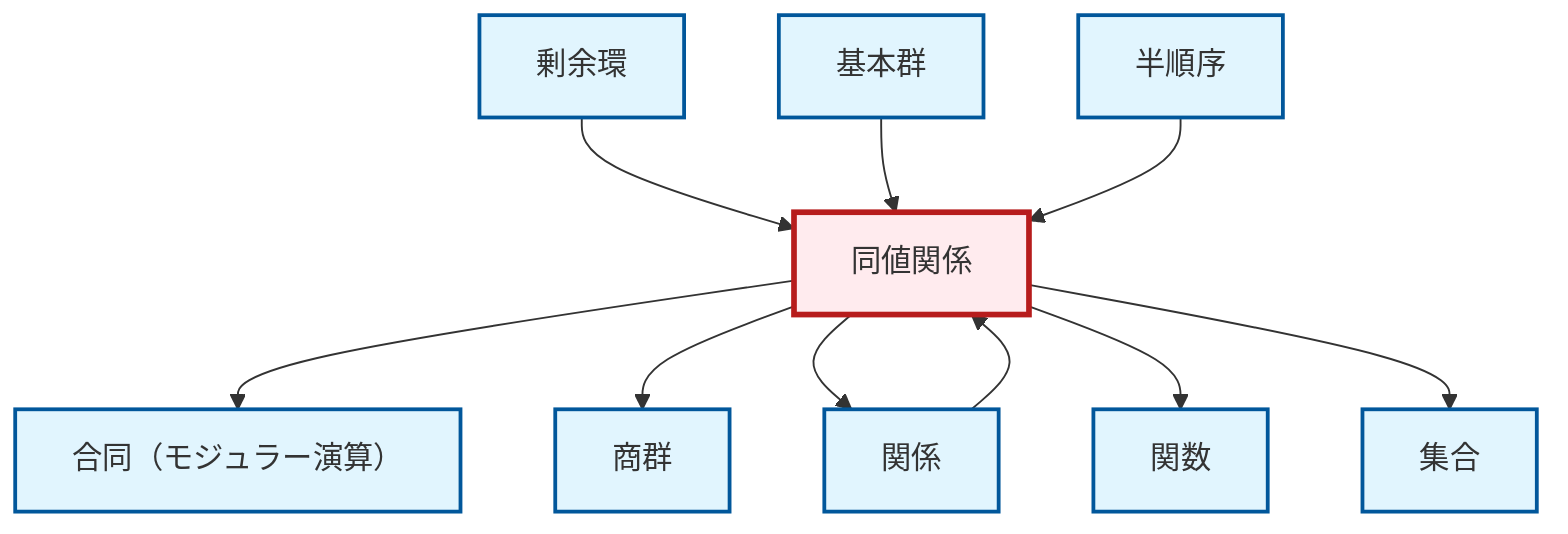 graph TD
    classDef definition fill:#e1f5fe,stroke:#01579b,stroke-width:2px
    classDef theorem fill:#f3e5f5,stroke:#4a148c,stroke-width:2px
    classDef axiom fill:#fff3e0,stroke:#e65100,stroke-width:2px
    classDef example fill:#e8f5e9,stroke:#1b5e20,stroke-width:2px
    classDef current fill:#ffebee,stroke:#b71c1c,stroke-width:3px
    def-partial-order["半順序"]:::definition
    def-congruence["合同（モジュラー演算）"]:::definition
    def-set["集合"]:::definition
    def-function["関数"]:::definition
    def-relation["関係"]:::definition
    def-quotient-group["商群"]:::definition
    def-equivalence-relation["同値関係"]:::definition
    def-quotient-ring["剰余環"]:::definition
    def-fundamental-group["基本群"]:::definition
    def-equivalence-relation --> def-congruence
    def-relation --> def-equivalence-relation
    def-quotient-ring --> def-equivalence-relation
    def-equivalence-relation --> def-quotient-group
    def-equivalence-relation --> def-relation
    def-equivalence-relation --> def-function
    def-equivalence-relation --> def-set
    def-fundamental-group --> def-equivalence-relation
    def-partial-order --> def-equivalence-relation
    class def-equivalence-relation current